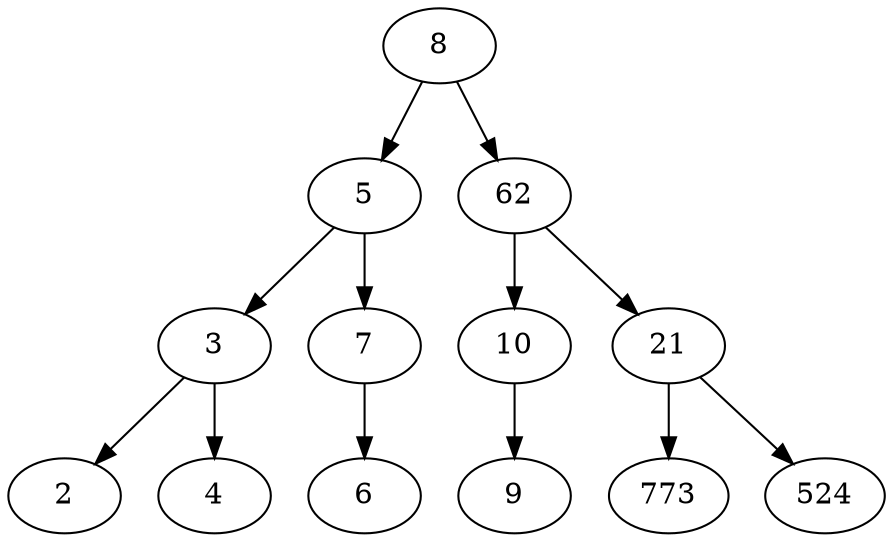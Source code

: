digraph tree {
    "8";
    "5";
    "3";
    "2";
    "4";
    "7";
    "6";
    "62";
    "10";
    "9";
    "21";
    "773";
    "524";
    "8" -> "5";
    "8" -> "62";
    "5" -> "3";
    "5" -> "7";
    "3" -> "2";
    "3" -> "4";
    "7" -> "6";
    "62" -> "10";
    "62" -> "21";
    "10" -> "9";
    "21" -> "773";
    "21" -> "524";
}
